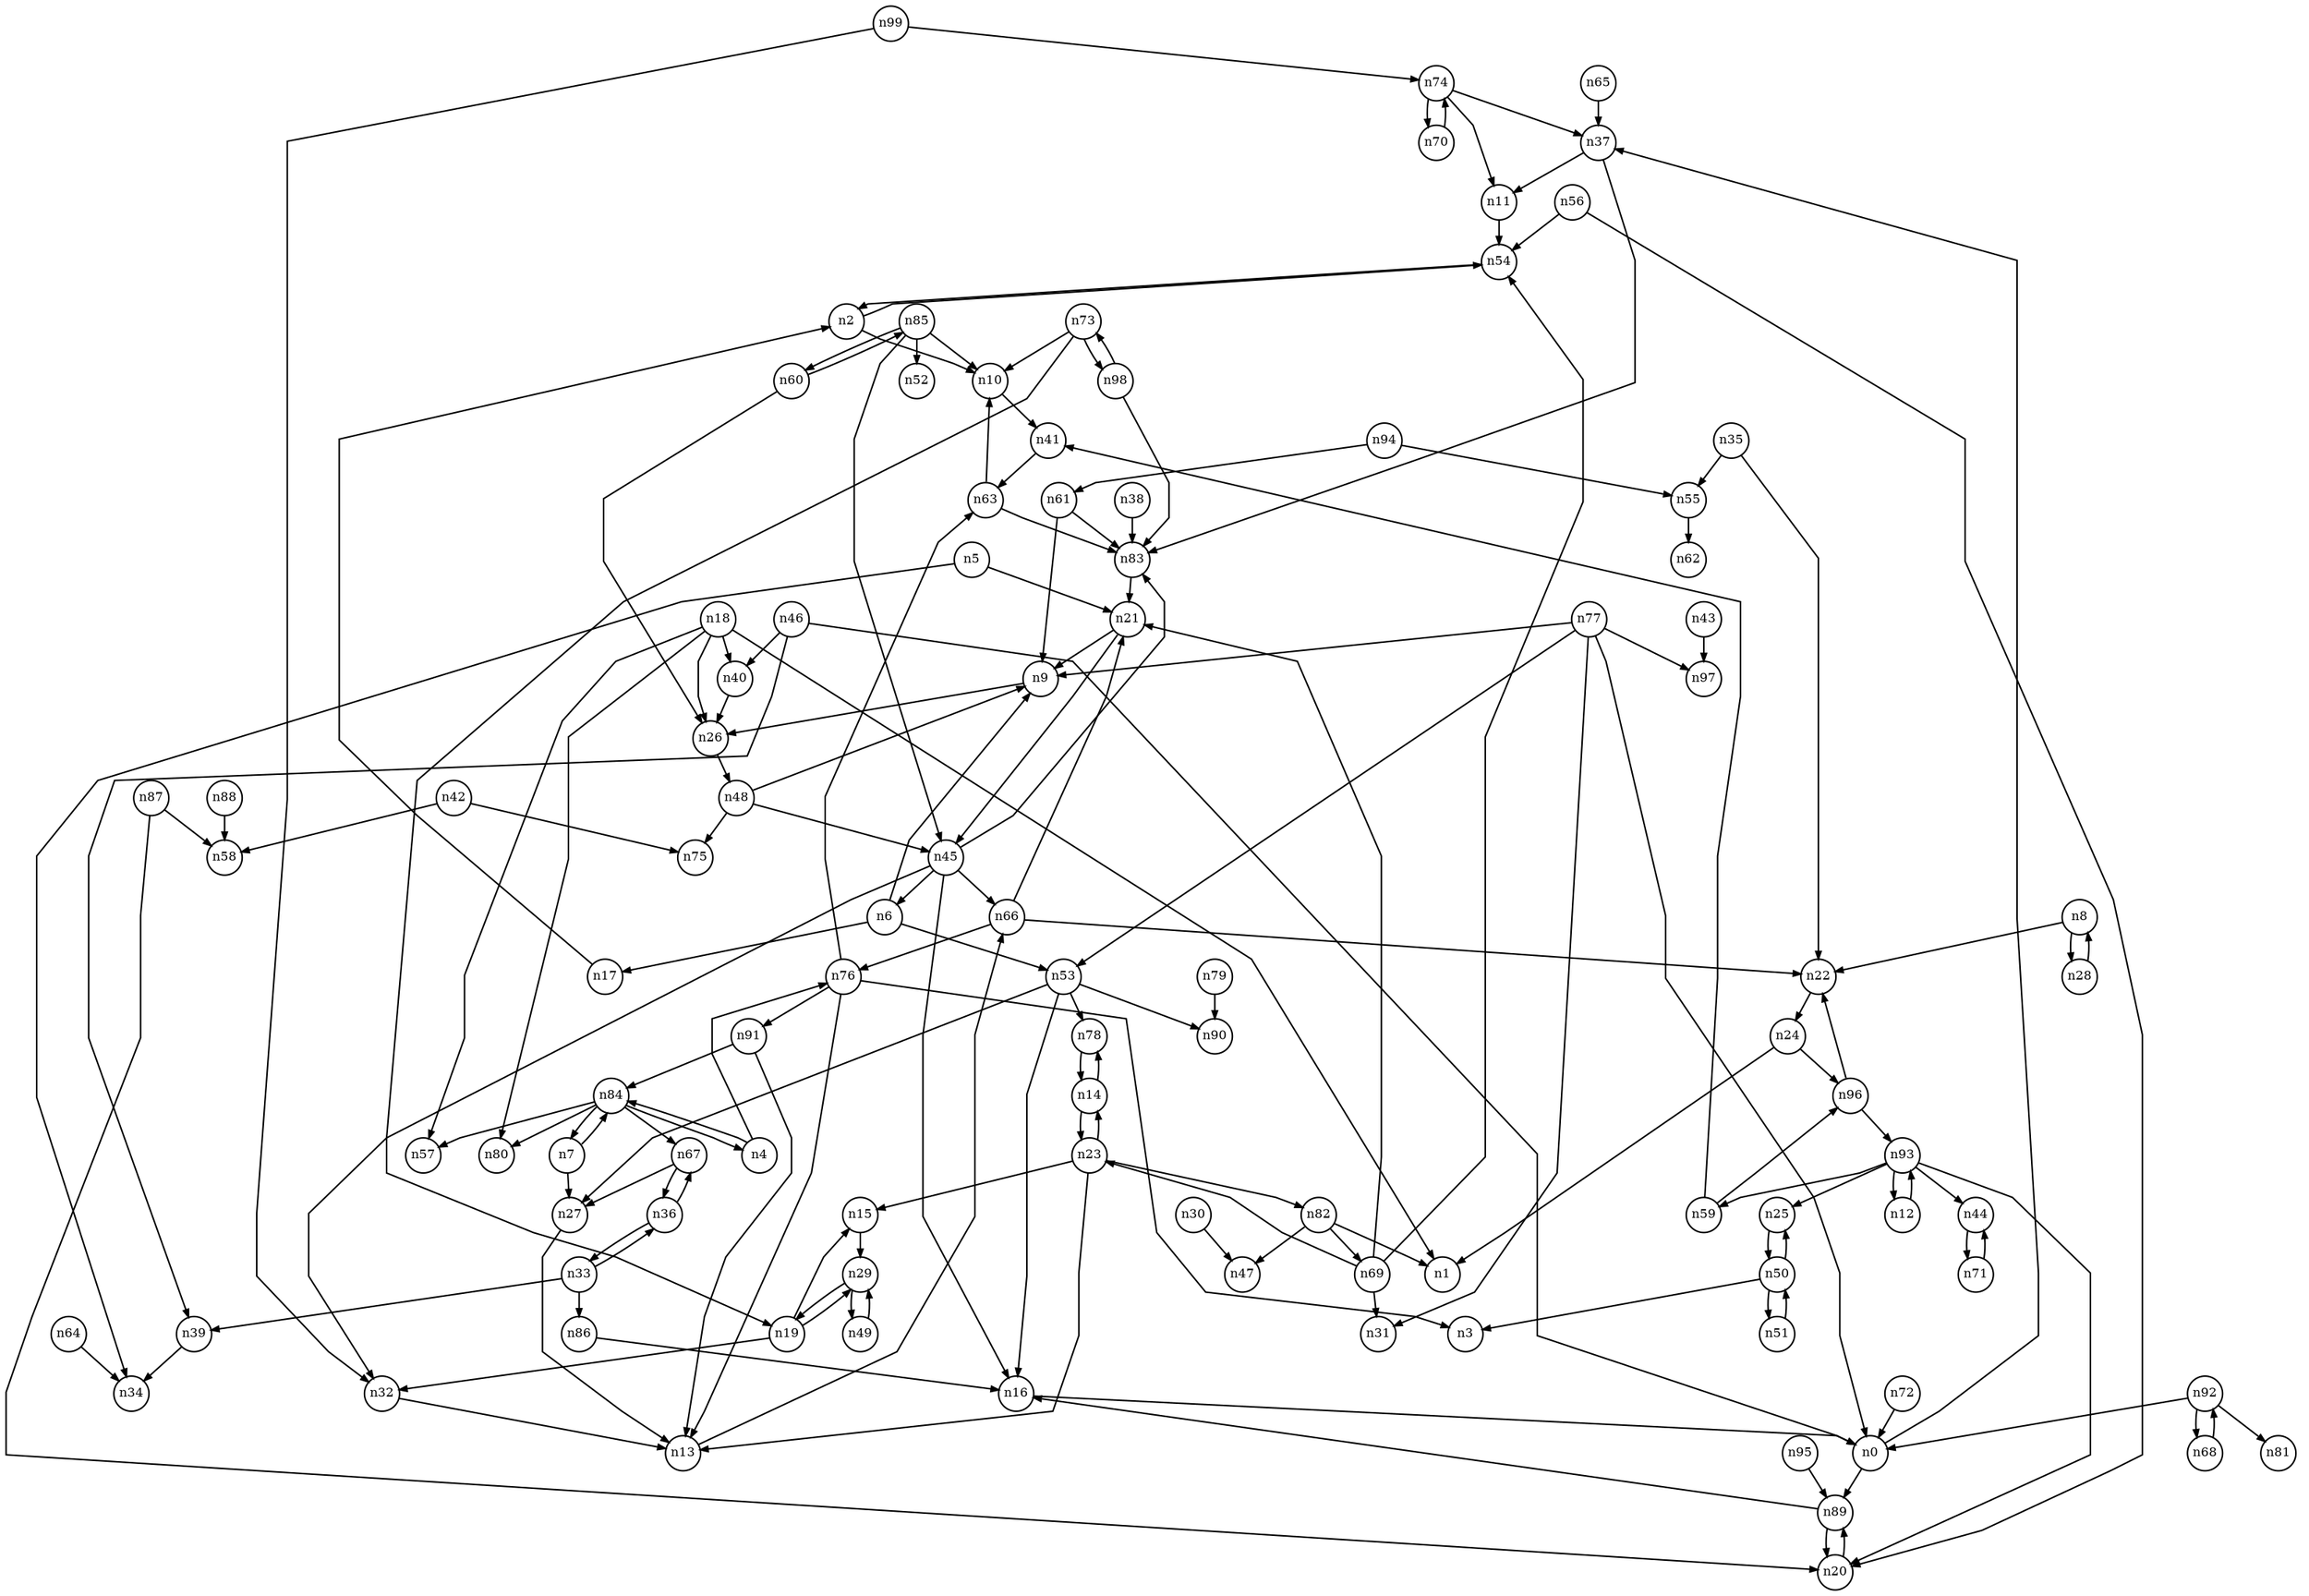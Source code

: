 digraph G{
splines=polyline;
ranksep=0.22;
nodesep=0.22;
nodesize=0.32;
fontsize=8
edge [arrowsize=0.5]
node [fontsize=8 shape=circle width=0.32 fixedsize=shape];

n37 -> n11
n37 -> n83
n0 -> n37
n0 -> n89
n89 -> n16
n89 -> n20
n10 -> n41
n2 -> n10
n2 -> n54
n54 -> n2
n76 -> n3
n76 -> n13
n76 -> n63
n76 -> n91
n4 -> n76
n4 -> n84
n21 -> n9
n21 -> n45
n5 -> n21
n5 -> n34
n9 -> n26
n6 -> n9
n6 -> n17
n6 -> n53
n17 -> n2
n53 -> n16
n53 -> n27
n53 -> n78
n53 -> n90
n27 -> n13
n7 -> n27
n7 -> n84
n22 -> n24
n8 -> n22
n8 -> n28
n28 -> n8
n26 -> n48
n41 -> n63
n11 -> n54
n78 -> n14
n14 -> n78
n14 -> n23
n18 -> n1
n18 -> n26
n18 -> n40
n18 -> n57
n18 -> n80
n40 -> n26
n15 -> n29
n19 -> n15
n19 -> n32
n19 -> n29
n32 -> n13
n20 -> n89
n45 -> n6
n45 -> n16
n45 -> n32
n45 -> n83
n45 -> n66
n13 -> n66
n23 -> n13
n23 -> n14
n23 -> n15
n23 -> n82
n82 -> n1
n82 -> n47
n82 -> n69
n24 -> n1
n24 -> n96
n96 -> n22
n96 -> n93
n29 -> n19
n29 -> n49
n30 -> n47
n36 -> n67
n36 -> n33
n33 -> n36
n33 -> n39
n33 -> n86
n39 -> n34
n86 -> n16
n35 -> n22
n35 -> n55
n55 -> n62
n67 -> n27
n67 -> n36
n83 -> n21
n38 -> n83
n42 -> n58
n42 -> n75
n43 -> n97
n16 -> n0
n46 -> n0
n46 -> n39
n46 -> n40
n48 -> n9
n48 -> n45
n48 -> n75
n49 -> n29
n50 -> n3
n50 -> n25
n50 -> n51
n25 -> n50
n51 -> n50
n56 -> n20
n56 -> n54
n59 -> n41
n59 -> n96
n60 -> n26
n60 -> n85
n61 -> n9
n61 -> n83
n63 -> n10
n63 -> n83
n64 -> n34
n65 -> n37
n66 -> n21
n66 -> n22
n66 -> n76
n69 -> n21
n69 -> n23
n69 -> n31
n69 -> n54
n44 -> n71
n71 -> n44
n72 -> n0
n73 -> n10
n73 -> n19
n73 -> n98
n98 -> n83
n98 -> n73
n74 -> n11
n74 -> n37
n74 -> n70
n70 -> n74
n91 -> n13
n91 -> n84
n77 -> n0
n77 -> n9
n77 -> n31
n77 -> n53
n77 -> n97
n79 -> n90
n84 -> n4
n84 -> n7
n84 -> n57
n84 -> n67
n84 -> n80
n85 -> n10
n85 -> n45
n85 -> n52
n85 -> n60
n87 -> n20
n87 -> n58
n88 -> n58
n92 -> n0
n92 -> n68
n92 -> n81
n68 -> n92
n12 -> n93
n93 -> n12
n93 -> n20
n93 -> n25
n93 -> n44
n93 -> n59
n94 -> n55
n94 -> n61
n95 -> n89
n99 -> n32
n99 -> n74
}
